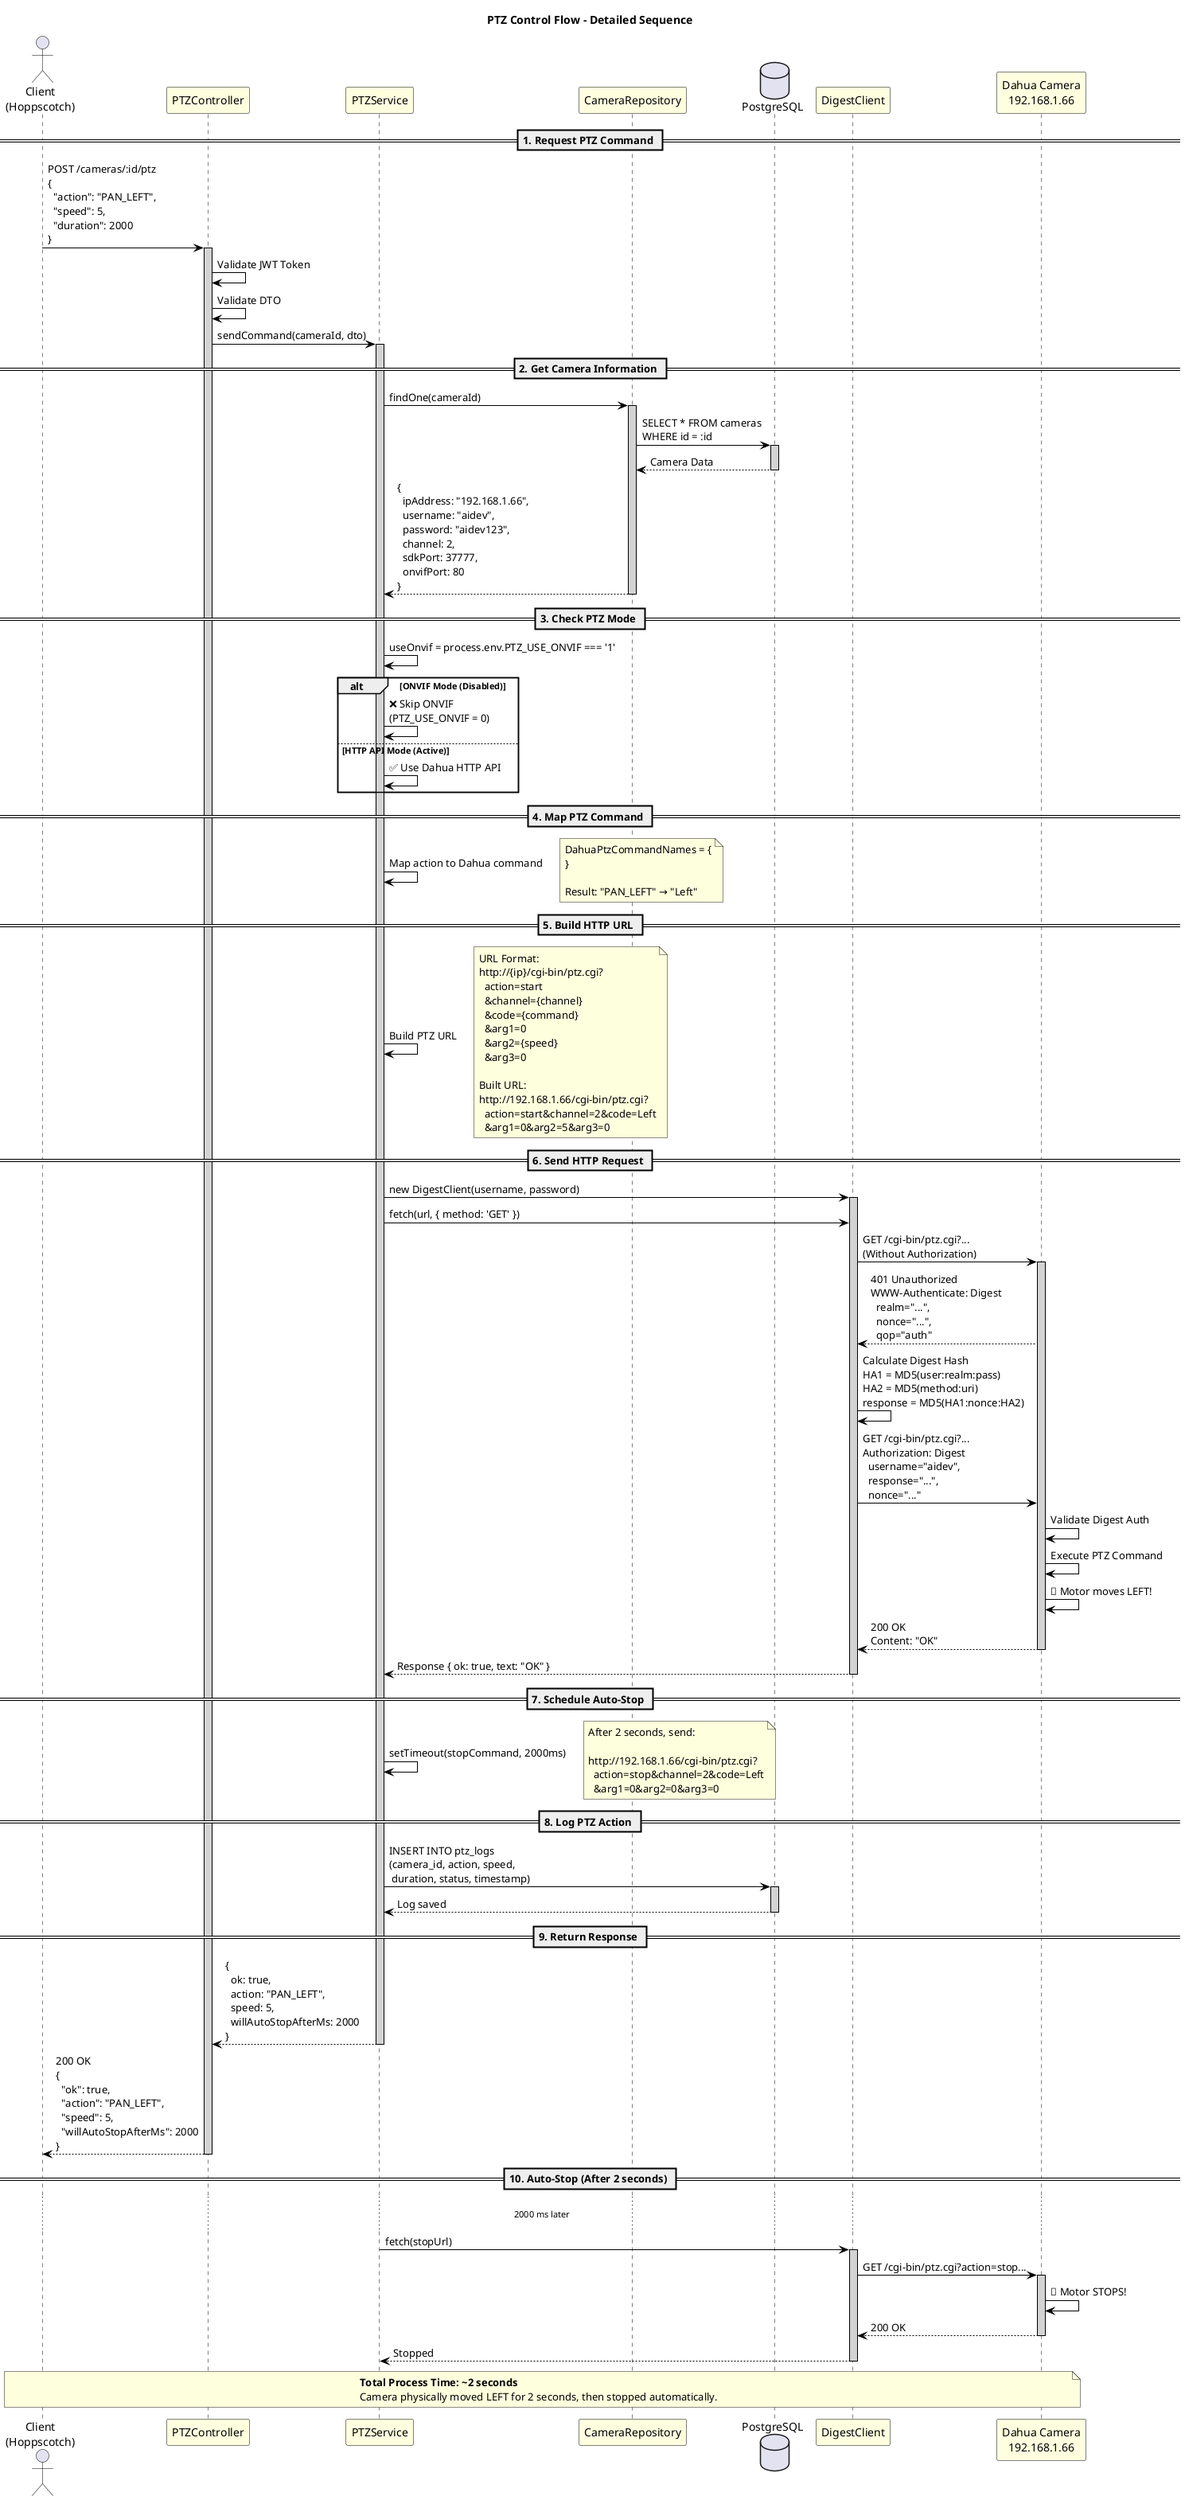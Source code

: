 @startuml PTZ_Control_Flow_Detailed

skinparam sequence {
    ArrowColor Black
    ActorBorderColor Black
    LifeLineBorderColor Black
    LifeLineBackgroundColor LightGray
    
    ParticipantBorderColor Black
    ParticipantBackgroundColor LightYellow
    
    BoxBorderColor Black
}

title PTZ Control Flow - Detailed Sequence

actor "Client\n(Hoppscotch)" as Client
participant "PTZController" as Controller
participant "PTZService" as Service
participant "CameraRepository" as CameraRepo
database "PostgreSQL" as DB
participant "DigestClient" as Digest
participant "Dahua Camera\n192.168.1.66" as Camera

== 1. Request PTZ Command ==

Client -> Controller: POST /cameras/:id/ptz\n{\n  "action": "PAN_LEFT",\n  "speed": 5,\n  "duration": 2000\n}
activate Controller

Controller -> Controller: Validate JWT Token
Controller -> Controller: Validate DTO

Controller -> Service: sendCommand(cameraId, dto)
activate Service

== 2. Get Camera Information ==

Service -> CameraRepo: findOne(cameraId)
activate CameraRepo

CameraRepo -> DB: SELECT * FROM cameras\nWHERE id = :id
activate DB
DB --> CameraRepo: Camera Data
deactivate DB

CameraRepo --> Service: {\n  ipAddress: "192.168.1.66",\n  username: "aidev",\n  password: "aidev123",\n  channel: 2,\n  sdkPort: 37777,\n  onvifPort: 80\n}
deactivate CameraRepo

== 3. Check PTZ Mode ==

Service -> Service: useOnvif = process.env.PTZ_USE_ONVIF === '1'

alt ONVIF Mode (Disabled)
    Service -> Service: ❌ Skip ONVIF\n(PTZ_USE_ONVIF = 0)
else HTTP API Mode (Active)
    Service -> Service: ✅ Use Dahua HTTP API
end

== 4. Map PTZ Command ==

Service -> Service: Map action to Dahua command
note right
  DahuaPtzCommandNames = {
    'PAN_LEFT': 'Left',
    'PAN_RIGHT': 'Right',
    'TILT_UP': 'Up',
    'TILT_DOWN': 'Down',
    'ZOOM_IN': 'ZoomTele',
    'ZOOM_OUT': 'ZoomWide'
  }
  
  Result: "PAN_LEFT" → "Left"
end note

== 5. Build HTTP URL ==

Service -> Service: Build PTZ URL
note right
  URL Format:
  http://{ip}/cgi-bin/ptz.cgi?
    action=start
    &channel={channel}
    &code={command}
    &arg1=0
    &arg2={speed}
    &arg3=0
  
  Built URL:
  http://192.168.1.66/cgi-bin/ptz.cgi?
    action=start&channel=2&code=Left
    &arg1=0&arg2=5&arg3=0
end note

== 6. Send HTTP Request ==

Service -> Digest: new DigestClient(username, password)
activate Digest

Service -> Digest: fetch(url, { method: 'GET' })

Digest -> Camera: GET /cgi-bin/ptz.cgi?...\n(Without Authorization)
activate Camera

Camera --> Digest: 401 Unauthorized\nWWW-Authenticate: Digest\n  realm="...",\n  nonce="...",\n  qop="auth"

Digest -> Digest: Calculate Digest Hash\nHA1 = MD5(user:realm:pass)\nHA2 = MD5(method:uri)\nresponse = MD5(HA1:nonce:HA2)

Digest -> Camera: GET /cgi-bin/ptz.cgi?...\nAuthorization: Digest\n  username="aidev",\n  response="...",\n  nonce="..."

Camera -> Camera: Validate Digest Auth
Camera -> Camera: Execute PTZ Command
Camera -> Camera: 🎥 Motor moves LEFT!

Camera --> Digest: 200 OK\nContent: "OK"
deactivate Camera

Digest --> Service: Response { ok: true, text: "OK" }
deactivate Digest

== 7. Schedule Auto-Stop ==

Service -> Service: setTimeout(stopCommand, 2000ms)
note right
  After 2 seconds, send:
  
  http://192.168.1.66/cgi-bin/ptz.cgi?
    action=stop&channel=2&code=Left
    &arg1=0&arg2=0&arg3=0
end note

== 8. Log PTZ Action ==

Service -> DB: INSERT INTO ptz_logs\n(camera_id, action, speed,\n duration, status, timestamp)
activate DB
DB --> Service: Log saved
deactivate DB

== 9. Return Response ==

Service --> Controller: {\n  ok: true,\n  action: "PAN_LEFT",\n  speed: 5,\n  willAutoStopAfterMs: 2000\n}
deactivate Service

Controller --> Client: 200 OK\n{\n  "ok": true,\n  "action": "PAN_LEFT",\n  "speed": 5,\n  "willAutoStopAfterMs": 2000\n}
deactivate Controller

== 10. Auto-Stop (After 2 seconds) ==

... 2000 ms later ...

Service -> Digest: fetch(stopUrl)
activate Digest
Digest -> Camera: GET /cgi-bin/ptz.cgi?action=stop...
activate Camera
Camera -> Camera: 🛑 Motor STOPS!
Camera --> Digest: 200 OK
deactivate Camera
Digest --> Service: Stopped
deactivate Digest

note over Client, Camera
  **Total Process Time: ~2 seconds**
  Camera physically moved LEFT for 2 seconds, then stopped automatically.
end note

@enduml
